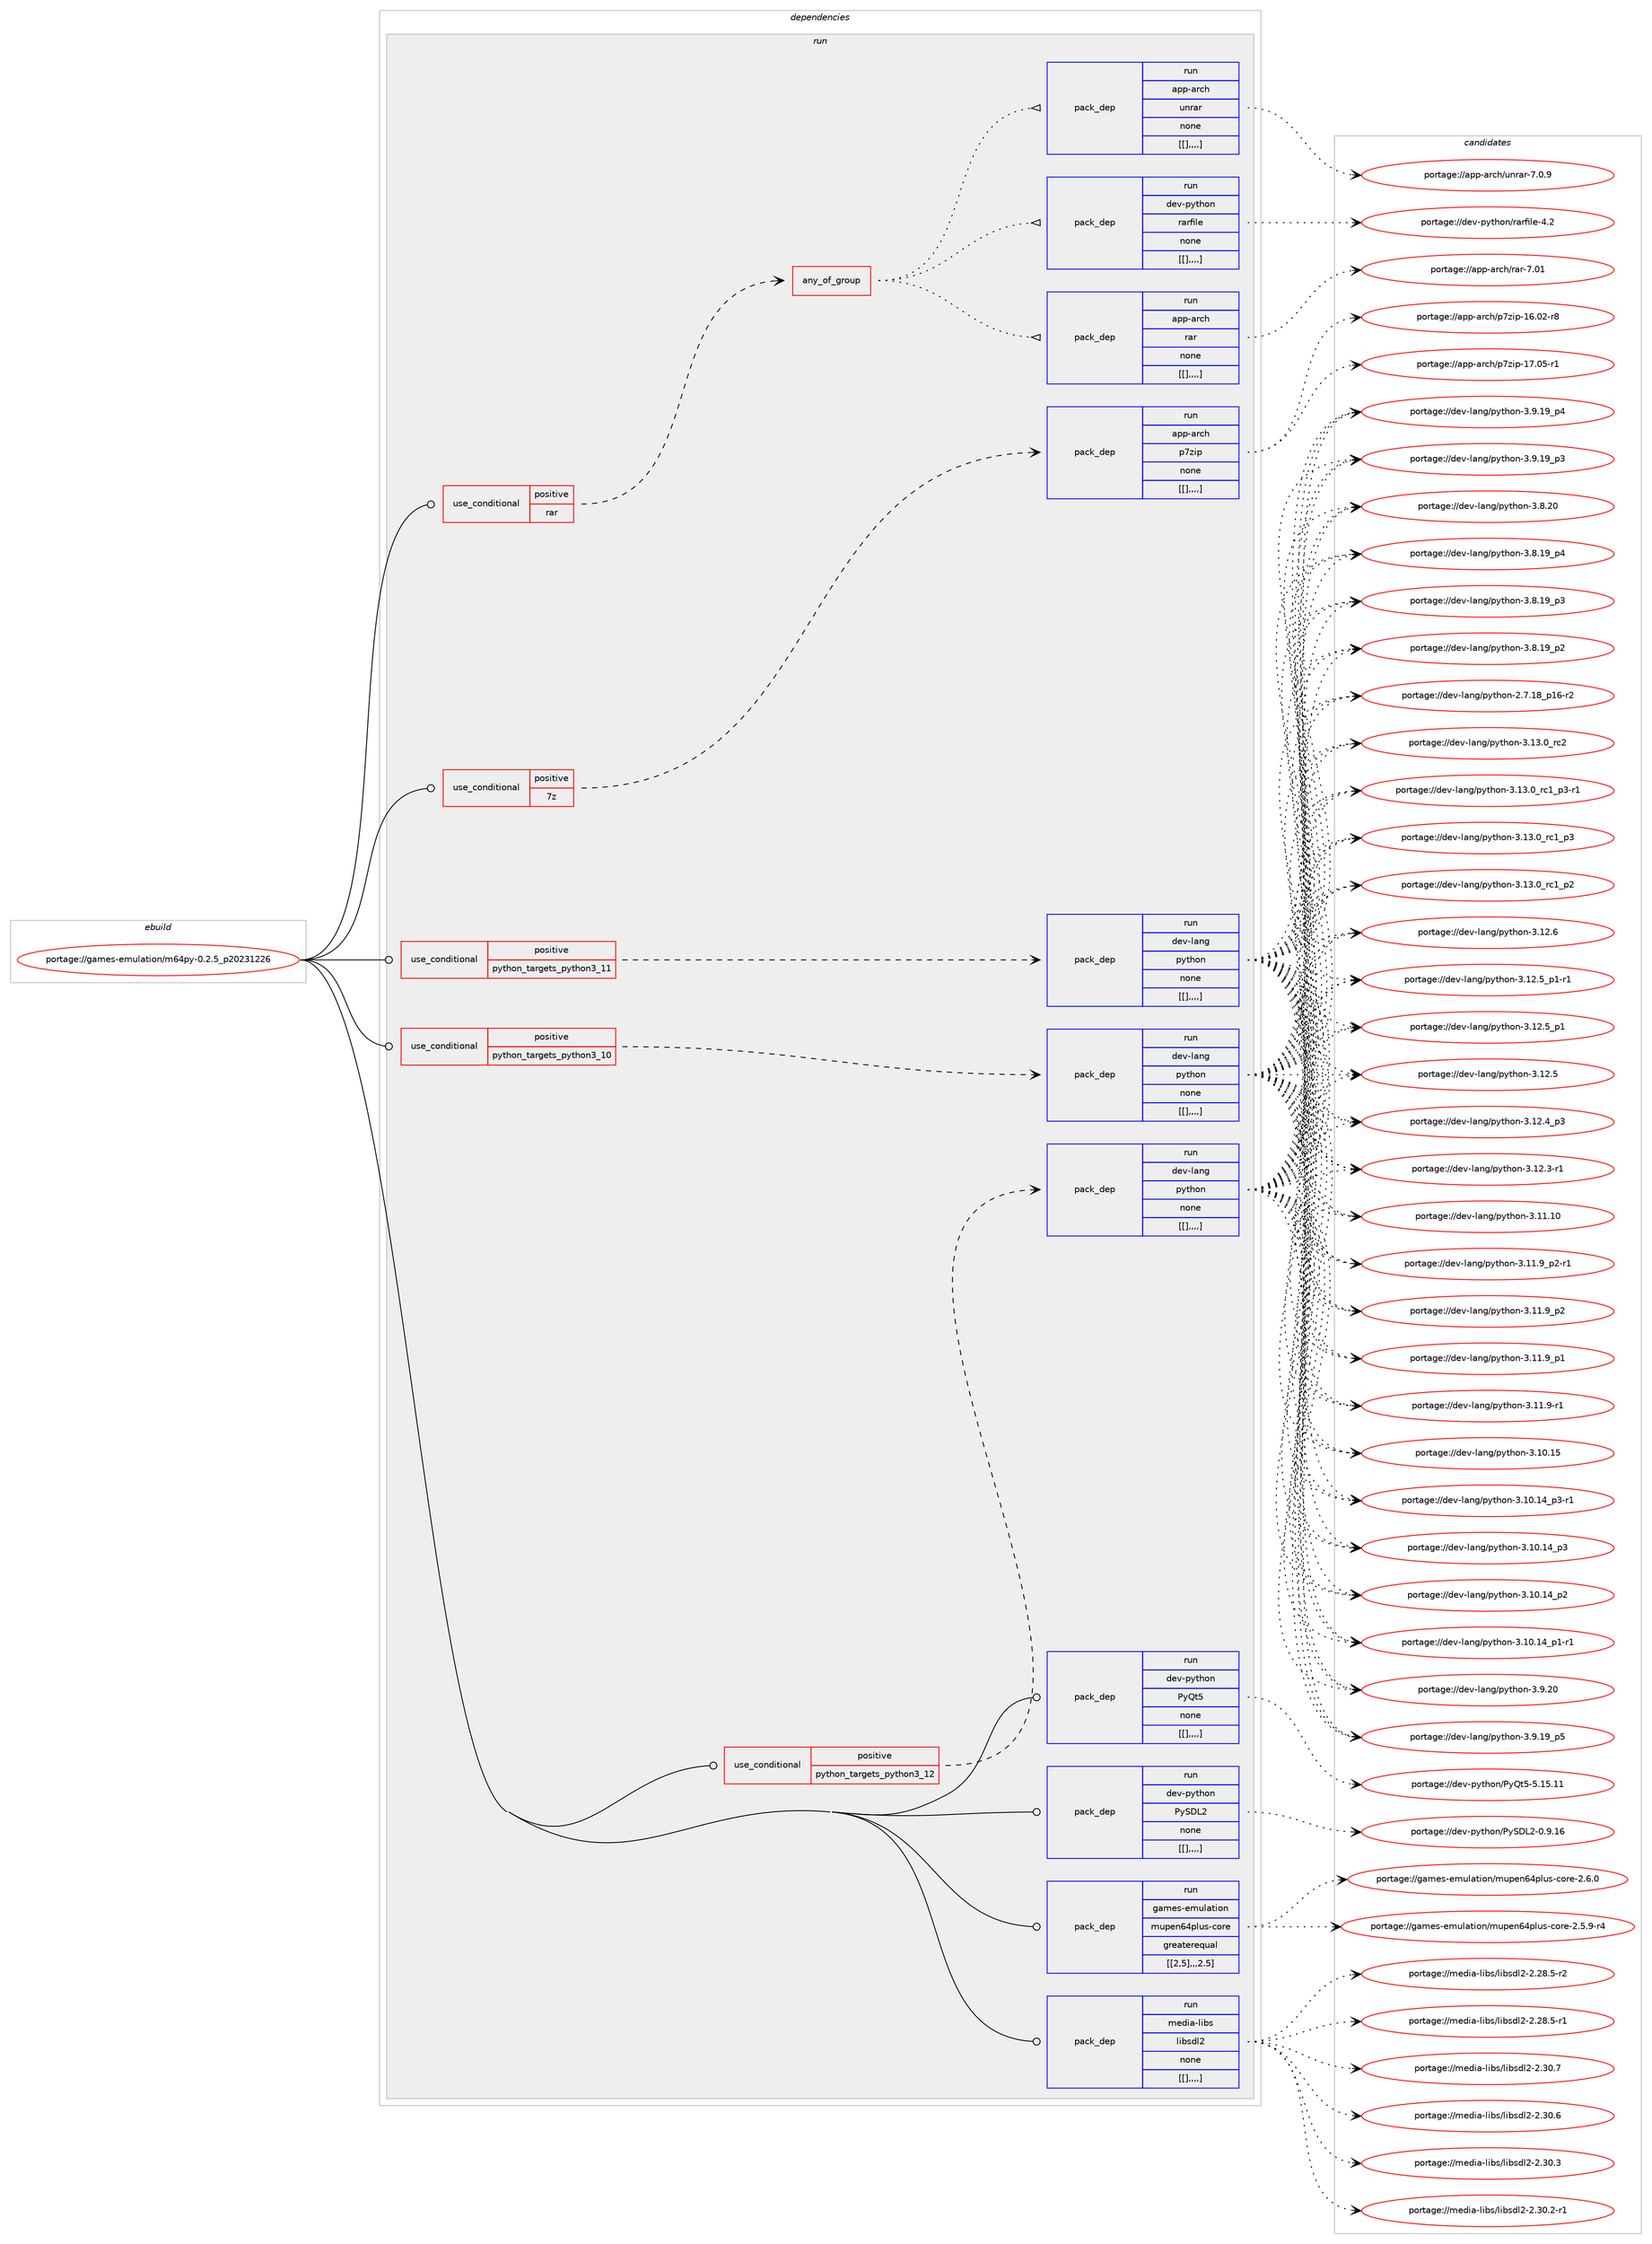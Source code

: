 digraph prolog {

# *************
# Graph options
# *************

newrank=true;
concentrate=true;
compound=true;
graph [rankdir=LR,fontname=Helvetica,fontsize=10,ranksep=1.5];#, ranksep=2.5, nodesep=0.2];
edge  [arrowhead=vee];
node  [fontname=Helvetica,fontsize=10];

# **********
# The ebuild
# **********

subgraph cluster_leftcol {
color=gray;
label=<<i>ebuild</i>>;
id [label="portage://games-emulation/m64py-0.2.5_p20231226", color=red, width=4, href="../games-emulation/m64py-0.2.5_p20231226.svg"];
}

# ****************
# The dependencies
# ****************

subgraph cluster_midcol {
color=gray;
label=<<i>dependencies</i>>;
subgraph cluster_compile {
fillcolor="#eeeeee";
style=filled;
label=<<i>compile</i>>;
}
subgraph cluster_compileandrun {
fillcolor="#eeeeee";
style=filled;
label=<<i>compile and run</i>>;
}
subgraph cluster_run {
fillcolor="#eeeeee";
style=filled;
label=<<i>run</i>>;
subgraph cond65196 {
dependency231239 [label=<<TABLE BORDER="0" CELLBORDER="1" CELLSPACING="0" CELLPADDING="4"><TR><TD ROWSPAN="3" CELLPADDING="10">use_conditional</TD></TR><TR><TD>positive</TD></TR><TR><TD>7z</TD></TR></TABLE>>, shape=none, color=red];
subgraph pack164561 {
dependency231240 [label=<<TABLE BORDER="0" CELLBORDER="1" CELLSPACING="0" CELLPADDING="4" WIDTH="220"><TR><TD ROWSPAN="6" CELLPADDING="30">pack_dep</TD></TR><TR><TD WIDTH="110">run</TD></TR><TR><TD>app-arch</TD></TR><TR><TD>p7zip</TD></TR><TR><TD>none</TD></TR><TR><TD>[[],,,,]</TD></TR></TABLE>>, shape=none, color=blue];
}
dependency231239:e -> dependency231240:w [weight=20,style="dashed",arrowhead="vee"];
}
id:e -> dependency231239:w [weight=20,style="solid",arrowhead="odot"];
subgraph cond65197 {
dependency231241 [label=<<TABLE BORDER="0" CELLBORDER="1" CELLSPACING="0" CELLPADDING="4"><TR><TD ROWSPAN="3" CELLPADDING="10">use_conditional</TD></TR><TR><TD>positive</TD></TR><TR><TD>python_targets_python3_10</TD></TR></TABLE>>, shape=none, color=red];
subgraph pack164562 {
dependency231242 [label=<<TABLE BORDER="0" CELLBORDER="1" CELLSPACING="0" CELLPADDING="4" WIDTH="220"><TR><TD ROWSPAN="6" CELLPADDING="30">pack_dep</TD></TR><TR><TD WIDTH="110">run</TD></TR><TR><TD>dev-lang</TD></TR><TR><TD>python</TD></TR><TR><TD>none</TD></TR><TR><TD>[[],,,,]</TD></TR></TABLE>>, shape=none, color=blue];
}
dependency231241:e -> dependency231242:w [weight=20,style="dashed",arrowhead="vee"];
}
id:e -> dependency231241:w [weight=20,style="solid",arrowhead="odot"];
subgraph cond65198 {
dependency231243 [label=<<TABLE BORDER="0" CELLBORDER="1" CELLSPACING="0" CELLPADDING="4"><TR><TD ROWSPAN="3" CELLPADDING="10">use_conditional</TD></TR><TR><TD>positive</TD></TR><TR><TD>python_targets_python3_11</TD></TR></TABLE>>, shape=none, color=red];
subgraph pack164563 {
dependency231244 [label=<<TABLE BORDER="0" CELLBORDER="1" CELLSPACING="0" CELLPADDING="4" WIDTH="220"><TR><TD ROWSPAN="6" CELLPADDING="30">pack_dep</TD></TR><TR><TD WIDTH="110">run</TD></TR><TR><TD>dev-lang</TD></TR><TR><TD>python</TD></TR><TR><TD>none</TD></TR><TR><TD>[[],,,,]</TD></TR></TABLE>>, shape=none, color=blue];
}
dependency231243:e -> dependency231244:w [weight=20,style="dashed",arrowhead="vee"];
}
id:e -> dependency231243:w [weight=20,style="solid",arrowhead="odot"];
subgraph cond65199 {
dependency231245 [label=<<TABLE BORDER="0" CELLBORDER="1" CELLSPACING="0" CELLPADDING="4"><TR><TD ROWSPAN="3" CELLPADDING="10">use_conditional</TD></TR><TR><TD>positive</TD></TR><TR><TD>python_targets_python3_12</TD></TR></TABLE>>, shape=none, color=red];
subgraph pack164564 {
dependency231246 [label=<<TABLE BORDER="0" CELLBORDER="1" CELLSPACING="0" CELLPADDING="4" WIDTH="220"><TR><TD ROWSPAN="6" CELLPADDING="30">pack_dep</TD></TR><TR><TD WIDTH="110">run</TD></TR><TR><TD>dev-lang</TD></TR><TR><TD>python</TD></TR><TR><TD>none</TD></TR><TR><TD>[[],,,,]</TD></TR></TABLE>>, shape=none, color=blue];
}
dependency231245:e -> dependency231246:w [weight=20,style="dashed",arrowhead="vee"];
}
id:e -> dependency231245:w [weight=20,style="solid",arrowhead="odot"];
subgraph cond65200 {
dependency231247 [label=<<TABLE BORDER="0" CELLBORDER="1" CELLSPACING="0" CELLPADDING="4"><TR><TD ROWSPAN="3" CELLPADDING="10">use_conditional</TD></TR><TR><TD>positive</TD></TR><TR><TD>rar</TD></TR></TABLE>>, shape=none, color=red];
subgraph any1322 {
dependency231248 [label=<<TABLE BORDER="0" CELLBORDER="1" CELLSPACING="0" CELLPADDING="4"><TR><TD CELLPADDING="10">any_of_group</TD></TR></TABLE>>, shape=none, color=red];subgraph pack164565 {
dependency231249 [label=<<TABLE BORDER="0" CELLBORDER="1" CELLSPACING="0" CELLPADDING="4" WIDTH="220"><TR><TD ROWSPAN="6" CELLPADDING="30">pack_dep</TD></TR><TR><TD WIDTH="110">run</TD></TR><TR><TD>dev-python</TD></TR><TR><TD>rarfile</TD></TR><TR><TD>none</TD></TR><TR><TD>[[],,,,]</TD></TR></TABLE>>, shape=none, color=blue];
}
dependency231248:e -> dependency231249:w [weight=20,style="dotted",arrowhead="oinv"];
subgraph pack164566 {
dependency231250 [label=<<TABLE BORDER="0" CELLBORDER="1" CELLSPACING="0" CELLPADDING="4" WIDTH="220"><TR><TD ROWSPAN="6" CELLPADDING="30">pack_dep</TD></TR><TR><TD WIDTH="110">run</TD></TR><TR><TD>app-arch</TD></TR><TR><TD>unrar</TD></TR><TR><TD>none</TD></TR><TR><TD>[[],,,,]</TD></TR></TABLE>>, shape=none, color=blue];
}
dependency231248:e -> dependency231250:w [weight=20,style="dotted",arrowhead="oinv"];
subgraph pack164567 {
dependency231251 [label=<<TABLE BORDER="0" CELLBORDER="1" CELLSPACING="0" CELLPADDING="4" WIDTH="220"><TR><TD ROWSPAN="6" CELLPADDING="30">pack_dep</TD></TR><TR><TD WIDTH="110">run</TD></TR><TR><TD>app-arch</TD></TR><TR><TD>rar</TD></TR><TR><TD>none</TD></TR><TR><TD>[[],,,,]</TD></TR></TABLE>>, shape=none, color=blue];
}
dependency231248:e -> dependency231251:w [weight=20,style="dotted",arrowhead="oinv"];
}
dependency231247:e -> dependency231248:w [weight=20,style="dashed",arrowhead="vee"];
}
id:e -> dependency231247:w [weight=20,style="solid",arrowhead="odot"];
subgraph pack164568 {
dependency231252 [label=<<TABLE BORDER="0" CELLBORDER="1" CELLSPACING="0" CELLPADDING="4" WIDTH="220"><TR><TD ROWSPAN="6" CELLPADDING="30">pack_dep</TD></TR><TR><TD WIDTH="110">run</TD></TR><TR><TD>dev-python</TD></TR><TR><TD>PyQt5</TD></TR><TR><TD>none</TD></TR><TR><TD>[[],,,,]</TD></TR></TABLE>>, shape=none, color=blue];
}
id:e -> dependency231252:w [weight=20,style="solid",arrowhead="odot"];
subgraph pack164569 {
dependency231253 [label=<<TABLE BORDER="0" CELLBORDER="1" CELLSPACING="0" CELLPADDING="4" WIDTH="220"><TR><TD ROWSPAN="6" CELLPADDING="30">pack_dep</TD></TR><TR><TD WIDTH="110">run</TD></TR><TR><TD>dev-python</TD></TR><TR><TD>PySDL2</TD></TR><TR><TD>none</TD></TR><TR><TD>[[],,,,]</TD></TR></TABLE>>, shape=none, color=blue];
}
id:e -> dependency231253:w [weight=20,style="solid",arrowhead="odot"];
subgraph pack164570 {
dependency231254 [label=<<TABLE BORDER="0" CELLBORDER="1" CELLSPACING="0" CELLPADDING="4" WIDTH="220"><TR><TD ROWSPAN="6" CELLPADDING="30">pack_dep</TD></TR><TR><TD WIDTH="110">run</TD></TR><TR><TD>games-emulation</TD></TR><TR><TD>mupen64plus-core</TD></TR><TR><TD>greaterequal</TD></TR><TR><TD>[[2,5],,,2.5]</TD></TR></TABLE>>, shape=none, color=blue];
}
id:e -> dependency231254:w [weight=20,style="solid",arrowhead="odot"];
subgraph pack164571 {
dependency231255 [label=<<TABLE BORDER="0" CELLBORDER="1" CELLSPACING="0" CELLPADDING="4" WIDTH="220"><TR><TD ROWSPAN="6" CELLPADDING="30">pack_dep</TD></TR><TR><TD WIDTH="110">run</TD></TR><TR><TD>media-libs</TD></TR><TR><TD>libsdl2</TD></TR><TR><TD>none</TD></TR><TR><TD>[[],,,,]</TD></TR></TABLE>>, shape=none, color=blue];
}
id:e -> dependency231255:w [weight=20,style="solid",arrowhead="odot"];
}
}

# **************
# The candidates
# **************

subgraph cluster_choices {
rank=same;
color=gray;
label=<<i>candidates</i>>;

subgraph choice164561 {
color=black;
nodesep=1;
choice9711211245971149910447112551221051124549554648534511449 [label="portage://app-arch/p7zip-17.05-r1", color=red, width=4,href="../app-arch/p7zip-17.05-r1.svg"];
choice9711211245971149910447112551221051124549544648504511456 [label="portage://app-arch/p7zip-16.02-r8", color=red, width=4,href="../app-arch/p7zip-16.02-r8.svg"];
dependency231240:e -> choice9711211245971149910447112551221051124549554648534511449:w [style=dotted,weight="100"];
dependency231240:e -> choice9711211245971149910447112551221051124549544648504511456:w [style=dotted,weight="100"];
}
subgraph choice164562 {
color=black;
nodesep=1;
choice10010111845108971101034711212111610411111045514649514648951149950 [label="portage://dev-lang/python-3.13.0_rc2", color=red, width=4,href="../dev-lang/python-3.13.0_rc2.svg"];
choice1001011184510897110103471121211161041111104551464951464895114994995112514511449 [label="portage://dev-lang/python-3.13.0_rc1_p3-r1", color=red, width=4,href="../dev-lang/python-3.13.0_rc1_p3-r1.svg"];
choice100101118451089711010347112121116104111110455146495146489511499499511251 [label="portage://dev-lang/python-3.13.0_rc1_p3", color=red, width=4,href="../dev-lang/python-3.13.0_rc1_p3.svg"];
choice100101118451089711010347112121116104111110455146495146489511499499511250 [label="portage://dev-lang/python-3.13.0_rc1_p2", color=red, width=4,href="../dev-lang/python-3.13.0_rc1_p2.svg"];
choice10010111845108971101034711212111610411111045514649504654 [label="portage://dev-lang/python-3.12.6", color=red, width=4,href="../dev-lang/python-3.12.6.svg"];
choice1001011184510897110103471121211161041111104551464950465395112494511449 [label="portage://dev-lang/python-3.12.5_p1-r1", color=red, width=4,href="../dev-lang/python-3.12.5_p1-r1.svg"];
choice100101118451089711010347112121116104111110455146495046539511249 [label="portage://dev-lang/python-3.12.5_p1", color=red, width=4,href="../dev-lang/python-3.12.5_p1.svg"];
choice10010111845108971101034711212111610411111045514649504653 [label="portage://dev-lang/python-3.12.5", color=red, width=4,href="../dev-lang/python-3.12.5.svg"];
choice100101118451089711010347112121116104111110455146495046529511251 [label="portage://dev-lang/python-3.12.4_p3", color=red, width=4,href="../dev-lang/python-3.12.4_p3.svg"];
choice100101118451089711010347112121116104111110455146495046514511449 [label="portage://dev-lang/python-3.12.3-r1", color=red, width=4,href="../dev-lang/python-3.12.3-r1.svg"];
choice1001011184510897110103471121211161041111104551464949464948 [label="portage://dev-lang/python-3.11.10", color=red, width=4,href="../dev-lang/python-3.11.10.svg"];
choice1001011184510897110103471121211161041111104551464949465795112504511449 [label="portage://dev-lang/python-3.11.9_p2-r1", color=red, width=4,href="../dev-lang/python-3.11.9_p2-r1.svg"];
choice100101118451089711010347112121116104111110455146494946579511250 [label="portage://dev-lang/python-3.11.9_p2", color=red, width=4,href="../dev-lang/python-3.11.9_p2.svg"];
choice100101118451089711010347112121116104111110455146494946579511249 [label="portage://dev-lang/python-3.11.9_p1", color=red, width=4,href="../dev-lang/python-3.11.9_p1.svg"];
choice100101118451089711010347112121116104111110455146494946574511449 [label="portage://dev-lang/python-3.11.9-r1", color=red, width=4,href="../dev-lang/python-3.11.9-r1.svg"];
choice1001011184510897110103471121211161041111104551464948464953 [label="portage://dev-lang/python-3.10.15", color=red, width=4,href="../dev-lang/python-3.10.15.svg"];
choice100101118451089711010347112121116104111110455146494846495295112514511449 [label="portage://dev-lang/python-3.10.14_p3-r1", color=red, width=4,href="../dev-lang/python-3.10.14_p3-r1.svg"];
choice10010111845108971101034711212111610411111045514649484649529511251 [label="portage://dev-lang/python-3.10.14_p3", color=red, width=4,href="../dev-lang/python-3.10.14_p3.svg"];
choice10010111845108971101034711212111610411111045514649484649529511250 [label="portage://dev-lang/python-3.10.14_p2", color=red, width=4,href="../dev-lang/python-3.10.14_p2.svg"];
choice100101118451089711010347112121116104111110455146494846495295112494511449 [label="portage://dev-lang/python-3.10.14_p1-r1", color=red, width=4,href="../dev-lang/python-3.10.14_p1-r1.svg"];
choice10010111845108971101034711212111610411111045514657465048 [label="portage://dev-lang/python-3.9.20", color=red, width=4,href="../dev-lang/python-3.9.20.svg"];
choice100101118451089711010347112121116104111110455146574649579511253 [label="portage://dev-lang/python-3.9.19_p5", color=red, width=4,href="../dev-lang/python-3.9.19_p5.svg"];
choice100101118451089711010347112121116104111110455146574649579511252 [label="portage://dev-lang/python-3.9.19_p4", color=red, width=4,href="../dev-lang/python-3.9.19_p4.svg"];
choice100101118451089711010347112121116104111110455146574649579511251 [label="portage://dev-lang/python-3.9.19_p3", color=red, width=4,href="../dev-lang/python-3.9.19_p3.svg"];
choice10010111845108971101034711212111610411111045514656465048 [label="portage://dev-lang/python-3.8.20", color=red, width=4,href="../dev-lang/python-3.8.20.svg"];
choice100101118451089711010347112121116104111110455146564649579511252 [label="portage://dev-lang/python-3.8.19_p4", color=red, width=4,href="../dev-lang/python-3.8.19_p4.svg"];
choice100101118451089711010347112121116104111110455146564649579511251 [label="portage://dev-lang/python-3.8.19_p3", color=red, width=4,href="../dev-lang/python-3.8.19_p3.svg"];
choice100101118451089711010347112121116104111110455146564649579511250 [label="portage://dev-lang/python-3.8.19_p2", color=red, width=4,href="../dev-lang/python-3.8.19_p2.svg"];
choice100101118451089711010347112121116104111110455046554649569511249544511450 [label="portage://dev-lang/python-2.7.18_p16-r2", color=red, width=4,href="../dev-lang/python-2.7.18_p16-r2.svg"];
dependency231242:e -> choice10010111845108971101034711212111610411111045514649514648951149950:w [style=dotted,weight="100"];
dependency231242:e -> choice1001011184510897110103471121211161041111104551464951464895114994995112514511449:w [style=dotted,weight="100"];
dependency231242:e -> choice100101118451089711010347112121116104111110455146495146489511499499511251:w [style=dotted,weight="100"];
dependency231242:e -> choice100101118451089711010347112121116104111110455146495146489511499499511250:w [style=dotted,weight="100"];
dependency231242:e -> choice10010111845108971101034711212111610411111045514649504654:w [style=dotted,weight="100"];
dependency231242:e -> choice1001011184510897110103471121211161041111104551464950465395112494511449:w [style=dotted,weight="100"];
dependency231242:e -> choice100101118451089711010347112121116104111110455146495046539511249:w [style=dotted,weight="100"];
dependency231242:e -> choice10010111845108971101034711212111610411111045514649504653:w [style=dotted,weight="100"];
dependency231242:e -> choice100101118451089711010347112121116104111110455146495046529511251:w [style=dotted,weight="100"];
dependency231242:e -> choice100101118451089711010347112121116104111110455146495046514511449:w [style=dotted,weight="100"];
dependency231242:e -> choice1001011184510897110103471121211161041111104551464949464948:w [style=dotted,weight="100"];
dependency231242:e -> choice1001011184510897110103471121211161041111104551464949465795112504511449:w [style=dotted,weight="100"];
dependency231242:e -> choice100101118451089711010347112121116104111110455146494946579511250:w [style=dotted,weight="100"];
dependency231242:e -> choice100101118451089711010347112121116104111110455146494946579511249:w [style=dotted,weight="100"];
dependency231242:e -> choice100101118451089711010347112121116104111110455146494946574511449:w [style=dotted,weight="100"];
dependency231242:e -> choice1001011184510897110103471121211161041111104551464948464953:w [style=dotted,weight="100"];
dependency231242:e -> choice100101118451089711010347112121116104111110455146494846495295112514511449:w [style=dotted,weight="100"];
dependency231242:e -> choice10010111845108971101034711212111610411111045514649484649529511251:w [style=dotted,weight="100"];
dependency231242:e -> choice10010111845108971101034711212111610411111045514649484649529511250:w [style=dotted,weight="100"];
dependency231242:e -> choice100101118451089711010347112121116104111110455146494846495295112494511449:w [style=dotted,weight="100"];
dependency231242:e -> choice10010111845108971101034711212111610411111045514657465048:w [style=dotted,weight="100"];
dependency231242:e -> choice100101118451089711010347112121116104111110455146574649579511253:w [style=dotted,weight="100"];
dependency231242:e -> choice100101118451089711010347112121116104111110455146574649579511252:w [style=dotted,weight="100"];
dependency231242:e -> choice100101118451089711010347112121116104111110455146574649579511251:w [style=dotted,weight="100"];
dependency231242:e -> choice10010111845108971101034711212111610411111045514656465048:w [style=dotted,weight="100"];
dependency231242:e -> choice100101118451089711010347112121116104111110455146564649579511252:w [style=dotted,weight="100"];
dependency231242:e -> choice100101118451089711010347112121116104111110455146564649579511251:w [style=dotted,weight="100"];
dependency231242:e -> choice100101118451089711010347112121116104111110455146564649579511250:w [style=dotted,weight="100"];
dependency231242:e -> choice100101118451089711010347112121116104111110455046554649569511249544511450:w [style=dotted,weight="100"];
}
subgraph choice164563 {
color=black;
nodesep=1;
choice10010111845108971101034711212111610411111045514649514648951149950 [label="portage://dev-lang/python-3.13.0_rc2", color=red, width=4,href="../dev-lang/python-3.13.0_rc2.svg"];
choice1001011184510897110103471121211161041111104551464951464895114994995112514511449 [label="portage://dev-lang/python-3.13.0_rc1_p3-r1", color=red, width=4,href="../dev-lang/python-3.13.0_rc1_p3-r1.svg"];
choice100101118451089711010347112121116104111110455146495146489511499499511251 [label="portage://dev-lang/python-3.13.0_rc1_p3", color=red, width=4,href="../dev-lang/python-3.13.0_rc1_p3.svg"];
choice100101118451089711010347112121116104111110455146495146489511499499511250 [label="portage://dev-lang/python-3.13.0_rc1_p2", color=red, width=4,href="../dev-lang/python-3.13.0_rc1_p2.svg"];
choice10010111845108971101034711212111610411111045514649504654 [label="portage://dev-lang/python-3.12.6", color=red, width=4,href="../dev-lang/python-3.12.6.svg"];
choice1001011184510897110103471121211161041111104551464950465395112494511449 [label="portage://dev-lang/python-3.12.5_p1-r1", color=red, width=4,href="../dev-lang/python-3.12.5_p1-r1.svg"];
choice100101118451089711010347112121116104111110455146495046539511249 [label="portage://dev-lang/python-3.12.5_p1", color=red, width=4,href="../dev-lang/python-3.12.5_p1.svg"];
choice10010111845108971101034711212111610411111045514649504653 [label="portage://dev-lang/python-3.12.5", color=red, width=4,href="../dev-lang/python-3.12.5.svg"];
choice100101118451089711010347112121116104111110455146495046529511251 [label="portage://dev-lang/python-3.12.4_p3", color=red, width=4,href="../dev-lang/python-3.12.4_p3.svg"];
choice100101118451089711010347112121116104111110455146495046514511449 [label="portage://dev-lang/python-3.12.3-r1", color=red, width=4,href="../dev-lang/python-3.12.3-r1.svg"];
choice1001011184510897110103471121211161041111104551464949464948 [label="portage://dev-lang/python-3.11.10", color=red, width=4,href="../dev-lang/python-3.11.10.svg"];
choice1001011184510897110103471121211161041111104551464949465795112504511449 [label="portage://dev-lang/python-3.11.9_p2-r1", color=red, width=4,href="../dev-lang/python-3.11.9_p2-r1.svg"];
choice100101118451089711010347112121116104111110455146494946579511250 [label="portage://dev-lang/python-3.11.9_p2", color=red, width=4,href="../dev-lang/python-3.11.9_p2.svg"];
choice100101118451089711010347112121116104111110455146494946579511249 [label="portage://dev-lang/python-3.11.9_p1", color=red, width=4,href="../dev-lang/python-3.11.9_p1.svg"];
choice100101118451089711010347112121116104111110455146494946574511449 [label="portage://dev-lang/python-3.11.9-r1", color=red, width=4,href="../dev-lang/python-3.11.9-r1.svg"];
choice1001011184510897110103471121211161041111104551464948464953 [label="portage://dev-lang/python-3.10.15", color=red, width=4,href="../dev-lang/python-3.10.15.svg"];
choice100101118451089711010347112121116104111110455146494846495295112514511449 [label="portage://dev-lang/python-3.10.14_p3-r1", color=red, width=4,href="../dev-lang/python-3.10.14_p3-r1.svg"];
choice10010111845108971101034711212111610411111045514649484649529511251 [label="portage://dev-lang/python-3.10.14_p3", color=red, width=4,href="../dev-lang/python-3.10.14_p3.svg"];
choice10010111845108971101034711212111610411111045514649484649529511250 [label="portage://dev-lang/python-3.10.14_p2", color=red, width=4,href="../dev-lang/python-3.10.14_p2.svg"];
choice100101118451089711010347112121116104111110455146494846495295112494511449 [label="portage://dev-lang/python-3.10.14_p1-r1", color=red, width=4,href="../dev-lang/python-3.10.14_p1-r1.svg"];
choice10010111845108971101034711212111610411111045514657465048 [label="portage://dev-lang/python-3.9.20", color=red, width=4,href="../dev-lang/python-3.9.20.svg"];
choice100101118451089711010347112121116104111110455146574649579511253 [label="portage://dev-lang/python-3.9.19_p5", color=red, width=4,href="../dev-lang/python-3.9.19_p5.svg"];
choice100101118451089711010347112121116104111110455146574649579511252 [label="portage://dev-lang/python-3.9.19_p4", color=red, width=4,href="../dev-lang/python-3.9.19_p4.svg"];
choice100101118451089711010347112121116104111110455146574649579511251 [label="portage://dev-lang/python-3.9.19_p3", color=red, width=4,href="../dev-lang/python-3.9.19_p3.svg"];
choice10010111845108971101034711212111610411111045514656465048 [label="portage://dev-lang/python-3.8.20", color=red, width=4,href="../dev-lang/python-3.8.20.svg"];
choice100101118451089711010347112121116104111110455146564649579511252 [label="portage://dev-lang/python-3.8.19_p4", color=red, width=4,href="../dev-lang/python-3.8.19_p4.svg"];
choice100101118451089711010347112121116104111110455146564649579511251 [label="portage://dev-lang/python-3.8.19_p3", color=red, width=4,href="../dev-lang/python-3.8.19_p3.svg"];
choice100101118451089711010347112121116104111110455146564649579511250 [label="portage://dev-lang/python-3.8.19_p2", color=red, width=4,href="../dev-lang/python-3.8.19_p2.svg"];
choice100101118451089711010347112121116104111110455046554649569511249544511450 [label="portage://dev-lang/python-2.7.18_p16-r2", color=red, width=4,href="../dev-lang/python-2.7.18_p16-r2.svg"];
dependency231244:e -> choice10010111845108971101034711212111610411111045514649514648951149950:w [style=dotted,weight="100"];
dependency231244:e -> choice1001011184510897110103471121211161041111104551464951464895114994995112514511449:w [style=dotted,weight="100"];
dependency231244:e -> choice100101118451089711010347112121116104111110455146495146489511499499511251:w [style=dotted,weight="100"];
dependency231244:e -> choice100101118451089711010347112121116104111110455146495146489511499499511250:w [style=dotted,weight="100"];
dependency231244:e -> choice10010111845108971101034711212111610411111045514649504654:w [style=dotted,weight="100"];
dependency231244:e -> choice1001011184510897110103471121211161041111104551464950465395112494511449:w [style=dotted,weight="100"];
dependency231244:e -> choice100101118451089711010347112121116104111110455146495046539511249:w [style=dotted,weight="100"];
dependency231244:e -> choice10010111845108971101034711212111610411111045514649504653:w [style=dotted,weight="100"];
dependency231244:e -> choice100101118451089711010347112121116104111110455146495046529511251:w [style=dotted,weight="100"];
dependency231244:e -> choice100101118451089711010347112121116104111110455146495046514511449:w [style=dotted,weight="100"];
dependency231244:e -> choice1001011184510897110103471121211161041111104551464949464948:w [style=dotted,weight="100"];
dependency231244:e -> choice1001011184510897110103471121211161041111104551464949465795112504511449:w [style=dotted,weight="100"];
dependency231244:e -> choice100101118451089711010347112121116104111110455146494946579511250:w [style=dotted,weight="100"];
dependency231244:e -> choice100101118451089711010347112121116104111110455146494946579511249:w [style=dotted,weight="100"];
dependency231244:e -> choice100101118451089711010347112121116104111110455146494946574511449:w [style=dotted,weight="100"];
dependency231244:e -> choice1001011184510897110103471121211161041111104551464948464953:w [style=dotted,weight="100"];
dependency231244:e -> choice100101118451089711010347112121116104111110455146494846495295112514511449:w [style=dotted,weight="100"];
dependency231244:e -> choice10010111845108971101034711212111610411111045514649484649529511251:w [style=dotted,weight="100"];
dependency231244:e -> choice10010111845108971101034711212111610411111045514649484649529511250:w [style=dotted,weight="100"];
dependency231244:e -> choice100101118451089711010347112121116104111110455146494846495295112494511449:w [style=dotted,weight="100"];
dependency231244:e -> choice10010111845108971101034711212111610411111045514657465048:w [style=dotted,weight="100"];
dependency231244:e -> choice100101118451089711010347112121116104111110455146574649579511253:w [style=dotted,weight="100"];
dependency231244:e -> choice100101118451089711010347112121116104111110455146574649579511252:w [style=dotted,weight="100"];
dependency231244:e -> choice100101118451089711010347112121116104111110455146574649579511251:w [style=dotted,weight="100"];
dependency231244:e -> choice10010111845108971101034711212111610411111045514656465048:w [style=dotted,weight="100"];
dependency231244:e -> choice100101118451089711010347112121116104111110455146564649579511252:w [style=dotted,weight="100"];
dependency231244:e -> choice100101118451089711010347112121116104111110455146564649579511251:w [style=dotted,weight="100"];
dependency231244:e -> choice100101118451089711010347112121116104111110455146564649579511250:w [style=dotted,weight="100"];
dependency231244:e -> choice100101118451089711010347112121116104111110455046554649569511249544511450:w [style=dotted,weight="100"];
}
subgraph choice164564 {
color=black;
nodesep=1;
choice10010111845108971101034711212111610411111045514649514648951149950 [label="portage://dev-lang/python-3.13.0_rc2", color=red, width=4,href="../dev-lang/python-3.13.0_rc2.svg"];
choice1001011184510897110103471121211161041111104551464951464895114994995112514511449 [label="portage://dev-lang/python-3.13.0_rc1_p3-r1", color=red, width=4,href="../dev-lang/python-3.13.0_rc1_p3-r1.svg"];
choice100101118451089711010347112121116104111110455146495146489511499499511251 [label="portage://dev-lang/python-3.13.0_rc1_p3", color=red, width=4,href="../dev-lang/python-3.13.0_rc1_p3.svg"];
choice100101118451089711010347112121116104111110455146495146489511499499511250 [label="portage://dev-lang/python-3.13.0_rc1_p2", color=red, width=4,href="../dev-lang/python-3.13.0_rc1_p2.svg"];
choice10010111845108971101034711212111610411111045514649504654 [label="portage://dev-lang/python-3.12.6", color=red, width=4,href="../dev-lang/python-3.12.6.svg"];
choice1001011184510897110103471121211161041111104551464950465395112494511449 [label="portage://dev-lang/python-3.12.5_p1-r1", color=red, width=4,href="../dev-lang/python-3.12.5_p1-r1.svg"];
choice100101118451089711010347112121116104111110455146495046539511249 [label="portage://dev-lang/python-3.12.5_p1", color=red, width=4,href="../dev-lang/python-3.12.5_p1.svg"];
choice10010111845108971101034711212111610411111045514649504653 [label="portage://dev-lang/python-3.12.5", color=red, width=4,href="../dev-lang/python-3.12.5.svg"];
choice100101118451089711010347112121116104111110455146495046529511251 [label="portage://dev-lang/python-3.12.4_p3", color=red, width=4,href="../dev-lang/python-3.12.4_p3.svg"];
choice100101118451089711010347112121116104111110455146495046514511449 [label="portage://dev-lang/python-3.12.3-r1", color=red, width=4,href="../dev-lang/python-3.12.3-r1.svg"];
choice1001011184510897110103471121211161041111104551464949464948 [label="portage://dev-lang/python-3.11.10", color=red, width=4,href="../dev-lang/python-3.11.10.svg"];
choice1001011184510897110103471121211161041111104551464949465795112504511449 [label="portage://dev-lang/python-3.11.9_p2-r1", color=red, width=4,href="../dev-lang/python-3.11.9_p2-r1.svg"];
choice100101118451089711010347112121116104111110455146494946579511250 [label="portage://dev-lang/python-3.11.9_p2", color=red, width=4,href="../dev-lang/python-3.11.9_p2.svg"];
choice100101118451089711010347112121116104111110455146494946579511249 [label="portage://dev-lang/python-3.11.9_p1", color=red, width=4,href="../dev-lang/python-3.11.9_p1.svg"];
choice100101118451089711010347112121116104111110455146494946574511449 [label="portage://dev-lang/python-3.11.9-r1", color=red, width=4,href="../dev-lang/python-3.11.9-r1.svg"];
choice1001011184510897110103471121211161041111104551464948464953 [label="portage://dev-lang/python-3.10.15", color=red, width=4,href="../dev-lang/python-3.10.15.svg"];
choice100101118451089711010347112121116104111110455146494846495295112514511449 [label="portage://dev-lang/python-3.10.14_p3-r1", color=red, width=4,href="../dev-lang/python-3.10.14_p3-r1.svg"];
choice10010111845108971101034711212111610411111045514649484649529511251 [label="portage://dev-lang/python-3.10.14_p3", color=red, width=4,href="../dev-lang/python-3.10.14_p3.svg"];
choice10010111845108971101034711212111610411111045514649484649529511250 [label="portage://dev-lang/python-3.10.14_p2", color=red, width=4,href="../dev-lang/python-3.10.14_p2.svg"];
choice100101118451089711010347112121116104111110455146494846495295112494511449 [label="portage://dev-lang/python-3.10.14_p1-r1", color=red, width=4,href="../dev-lang/python-3.10.14_p1-r1.svg"];
choice10010111845108971101034711212111610411111045514657465048 [label="portage://dev-lang/python-3.9.20", color=red, width=4,href="../dev-lang/python-3.9.20.svg"];
choice100101118451089711010347112121116104111110455146574649579511253 [label="portage://dev-lang/python-3.9.19_p5", color=red, width=4,href="../dev-lang/python-3.9.19_p5.svg"];
choice100101118451089711010347112121116104111110455146574649579511252 [label="portage://dev-lang/python-3.9.19_p4", color=red, width=4,href="../dev-lang/python-3.9.19_p4.svg"];
choice100101118451089711010347112121116104111110455146574649579511251 [label="portage://dev-lang/python-3.9.19_p3", color=red, width=4,href="../dev-lang/python-3.9.19_p3.svg"];
choice10010111845108971101034711212111610411111045514656465048 [label="portage://dev-lang/python-3.8.20", color=red, width=4,href="../dev-lang/python-3.8.20.svg"];
choice100101118451089711010347112121116104111110455146564649579511252 [label="portage://dev-lang/python-3.8.19_p4", color=red, width=4,href="../dev-lang/python-3.8.19_p4.svg"];
choice100101118451089711010347112121116104111110455146564649579511251 [label="portage://dev-lang/python-3.8.19_p3", color=red, width=4,href="../dev-lang/python-3.8.19_p3.svg"];
choice100101118451089711010347112121116104111110455146564649579511250 [label="portage://dev-lang/python-3.8.19_p2", color=red, width=4,href="../dev-lang/python-3.8.19_p2.svg"];
choice100101118451089711010347112121116104111110455046554649569511249544511450 [label="portage://dev-lang/python-2.7.18_p16-r2", color=red, width=4,href="../dev-lang/python-2.7.18_p16-r2.svg"];
dependency231246:e -> choice10010111845108971101034711212111610411111045514649514648951149950:w [style=dotted,weight="100"];
dependency231246:e -> choice1001011184510897110103471121211161041111104551464951464895114994995112514511449:w [style=dotted,weight="100"];
dependency231246:e -> choice100101118451089711010347112121116104111110455146495146489511499499511251:w [style=dotted,weight="100"];
dependency231246:e -> choice100101118451089711010347112121116104111110455146495146489511499499511250:w [style=dotted,weight="100"];
dependency231246:e -> choice10010111845108971101034711212111610411111045514649504654:w [style=dotted,weight="100"];
dependency231246:e -> choice1001011184510897110103471121211161041111104551464950465395112494511449:w [style=dotted,weight="100"];
dependency231246:e -> choice100101118451089711010347112121116104111110455146495046539511249:w [style=dotted,weight="100"];
dependency231246:e -> choice10010111845108971101034711212111610411111045514649504653:w [style=dotted,weight="100"];
dependency231246:e -> choice100101118451089711010347112121116104111110455146495046529511251:w [style=dotted,weight="100"];
dependency231246:e -> choice100101118451089711010347112121116104111110455146495046514511449:w [style=dotted,weight="100"];
dependency231246:e -> choice1001011184510897110103471121211161041111104551464949464948:w [style=dotted,weight="100"];
dependency231246:e -> choice1001011184510897110103471121211161041111104551464949465795112504511449:w [style=dotted,weight="100"];
dependency231246:e -> choice100101118451089711010347112121116104111110455146494946579511250:w [style=dotted,weight="100"];
dependency231246:e -> choice100101118451089711010347112121116104111110455146494946579511249:w [style=dotted,weight="100"];
dependency231246:e -> choice100101118451089711010347112121116104111110455146494946574511449:w [style=dotted,weight="100"];
dependency231246:e -> choice1001011184510897110103471121211161041111104551464948464953:w [style=dotted,weight="100"];
dependency231246:e -> choice100101118451089711010347112121116104111110455146494846495295112514511449:w [style=dotted,weight="100"];
dependency231246:e -> choice10010111845108971101034711212111610411111045514649484649529511251:w [style=dotted,weight="100"];
dependency231246:e -> choice10010111845108971101034711212111610411111045514649484649529511250:w [style=dotted,weight="100"];
dependency231246:e -> choice100101118451089711010347112121116104111110455146494846495295112494511449:w [style=dotted,weight="100"];
dependency231246:e -> choice10010111845108971101034711212111610411111045514657465048:w [style=dotted,weight="100"];
dependency231246:e -> choice100101118451089711010347112121116104111110455146574649579511253:w [style=dotted,weight="100"];
dependency231246:e -> choice100101118451089711010347112121116104111110455146574649579511252:w [style=dotted,weight="100"];
dependency231246:e -> choice100101118451089711010347112121116104111110455146574649579511251:w [style=dotted,weight="100"];
dependency231246:e -> choice10010111845108971101034711212111610411111045514656465048:w [style=dotted,weight="100"];
dependency231246:e -> choice100101118451089711010347112121116104111110455146564649579511252:w [style=dotted,weight="100"];
dependency231246:e -> choice100101118451089711010347112121116104111110455146564649579511251:w [style=dotted,weight="100"];
dependency231246:e -> choice100101118451089711010347112121116104111110455146564649579511250:w [style=dotted,weight="100"];
dependency231246:e -> choice100101118451089711010347112121116104111110455046554649569511249544511450:w [style=dotted,weight="100"];
}
subgraph choice164565 {
color=black;
nodesep=1;
choice10010111845112121116104111110471149711410210510810145524650 [label="portage://dev-python/rarfile-4.2", color=red, width=4,href="../dev-python/rarfile-4.2.svg"];
dependency231249:e -> choice10010111845112121116104111110471149711410210510810145524650:w [style=dotted,weight="100"];
}
subgraph choice164566 {
color=black;
nodesep=1;
choice971121124597114991044711711011497114455546484657 [label="portage://app-arch/unrar-7.0.9", color=red, width=4,href="../app-arch/unrar-7.0.9.svg"];
dependency231250:e -> choice971121124597114991044711711011497114455546484657:w [style=dotted,weight="100"];
}
subgraph choice164567 {
color=black;
nodesep=1;
choice9711211245971149910447114971144555464849 [label="portage://app-arch/rar-7.01", color=red, width=4,href="../app-arch/rar-7.01.svg"];
dependency231251:e -> choice9711211245971149910447114971144555464849:w [style=dotted,weight="100"];
}
subgraph choice164568 {
color=black;
nodesep=1;
choice10010111845112121116104111110478012181116534553464953464949 [label="portage://dev-python/PyQt5-5.15.11", color=red, width=4,href="../dev-python/PyQt5-5.15.11.svg"];
dependency231252:e -> choice10010111845112121116104111110478012181116534553464953464949:w [style=dotted,weight="100"];
}
subgraph choice164569 {
color=black;
nodesep=1;
choice1001011184511212111610411111047801218368765045484657464954 [label="portage://dev-python/PySDL2-0.9.16", color=red, width=4,href="../dev-python/PySDL2-0.9.16.svg"];
dependency231253:e -> choice1001011184511212111610411111047801218368765045484657464954:w [style=dotted,weight="100"];
}
subgraph choice164570 {
color=black;
nodesep=1;
choice1039710910111545101109117108971161051111104710911711210111054521121081171154599111114101455046544648 [label="portage://games-emulation/mupen64plus-core-2.6.0", color=red, width=4,href="../games-emulation/mupen64plus-core-2.6.0.svg"];
choice10397109101115451011091171089711610511111047109117112101110545211210811711545991111141014550465346574511452 [label="portage://games-emulation/mupen64plus-core-2.5.9-r4", color=red, width=4,href="../games-emulation/mupen64plus-core-2.5.9-r4.svg"];
dependency231254:e -> choice1039710910111545101109117108971161051111104710911711210111054521121081171154599111114101455046544648:w [style=dotted,weight="100"];
dependency231254:e -> choice10397109101115451011091171089711610511111047109117112101110545211210811711545991111141014550465346574511452:w [style=dotted,weight="100"];
}
subgraph choice164571 {
color=black;
nodesep=1;
choice10910110010597451081059811547108105981151001085045504651484655 [label="portage://media-libs/libsdl2-2.30.7", color=red, width=4,href="../media-libs/libsdl2-2.30.7.svg"];
choice10910110010597451081059811547108105981151001085045504651484654 [label="portage://media-libs/libsdl2-2.30.6", color=red, width=4,href="../media-libs/libsdl2-2.30.6.svg"];
choice10910110010597451081059811547108105981151001085045504651484651 [label="portage://media-libs/libsdl2-2.30.3", color=red, width=4,href="../media-libs/libsdl2-2.30.3.svg"];
choice109101100105974510810598115471081059811510010850455046514846504511449 [label="portage://media-libs/libsdl2-2.30.2-r1", color=red, width=4,href="../media-libs/libsdl2-2.30.2-r1.svg"];
choice109101100105974510810598115471081059811510010850455046505646534511450 [label="portage://media-libs/libsdl2-2.28.5-r2", color=red, width=4,href="../media-libs/libsdl2-2.28.5-r2.svg"];
choice109101100105974510810598115471081059811510010850455046505646534511449 [label="portage://media-libs/libsdl2-2.28.5-r1", color=red, width=4,href="../media-libs/libsdl2-2.28.5-r1.svg"];
dependency231255:e -> choice10910110010597451081059811547108105981151001085045504651484655:w [style=dotted,weight="100"];
dependency231255:e -> choice10910110010597451081059811547108105981151001085045504651484654:w [style=dotted,weight="100"];
dependency231255:e -> choice10910110010597451081059811547108105981151001085045504651484651:w [style=dotted,weight="100"];
dependency231255:e -> choice109101100105974510810598115471081059811510010850455046514846504511449:w [style=dotted,weight="100"];
dependency231255:e -> choice109101100105974510810598115471081059811510010850455046505646534511450:w [style=dotted,weight="100"];
dependency231255:e -> choice109101100105974510810598115471081059811510010850455046505646534511449:w [style=dotted,weight="100"];
}
}

}
